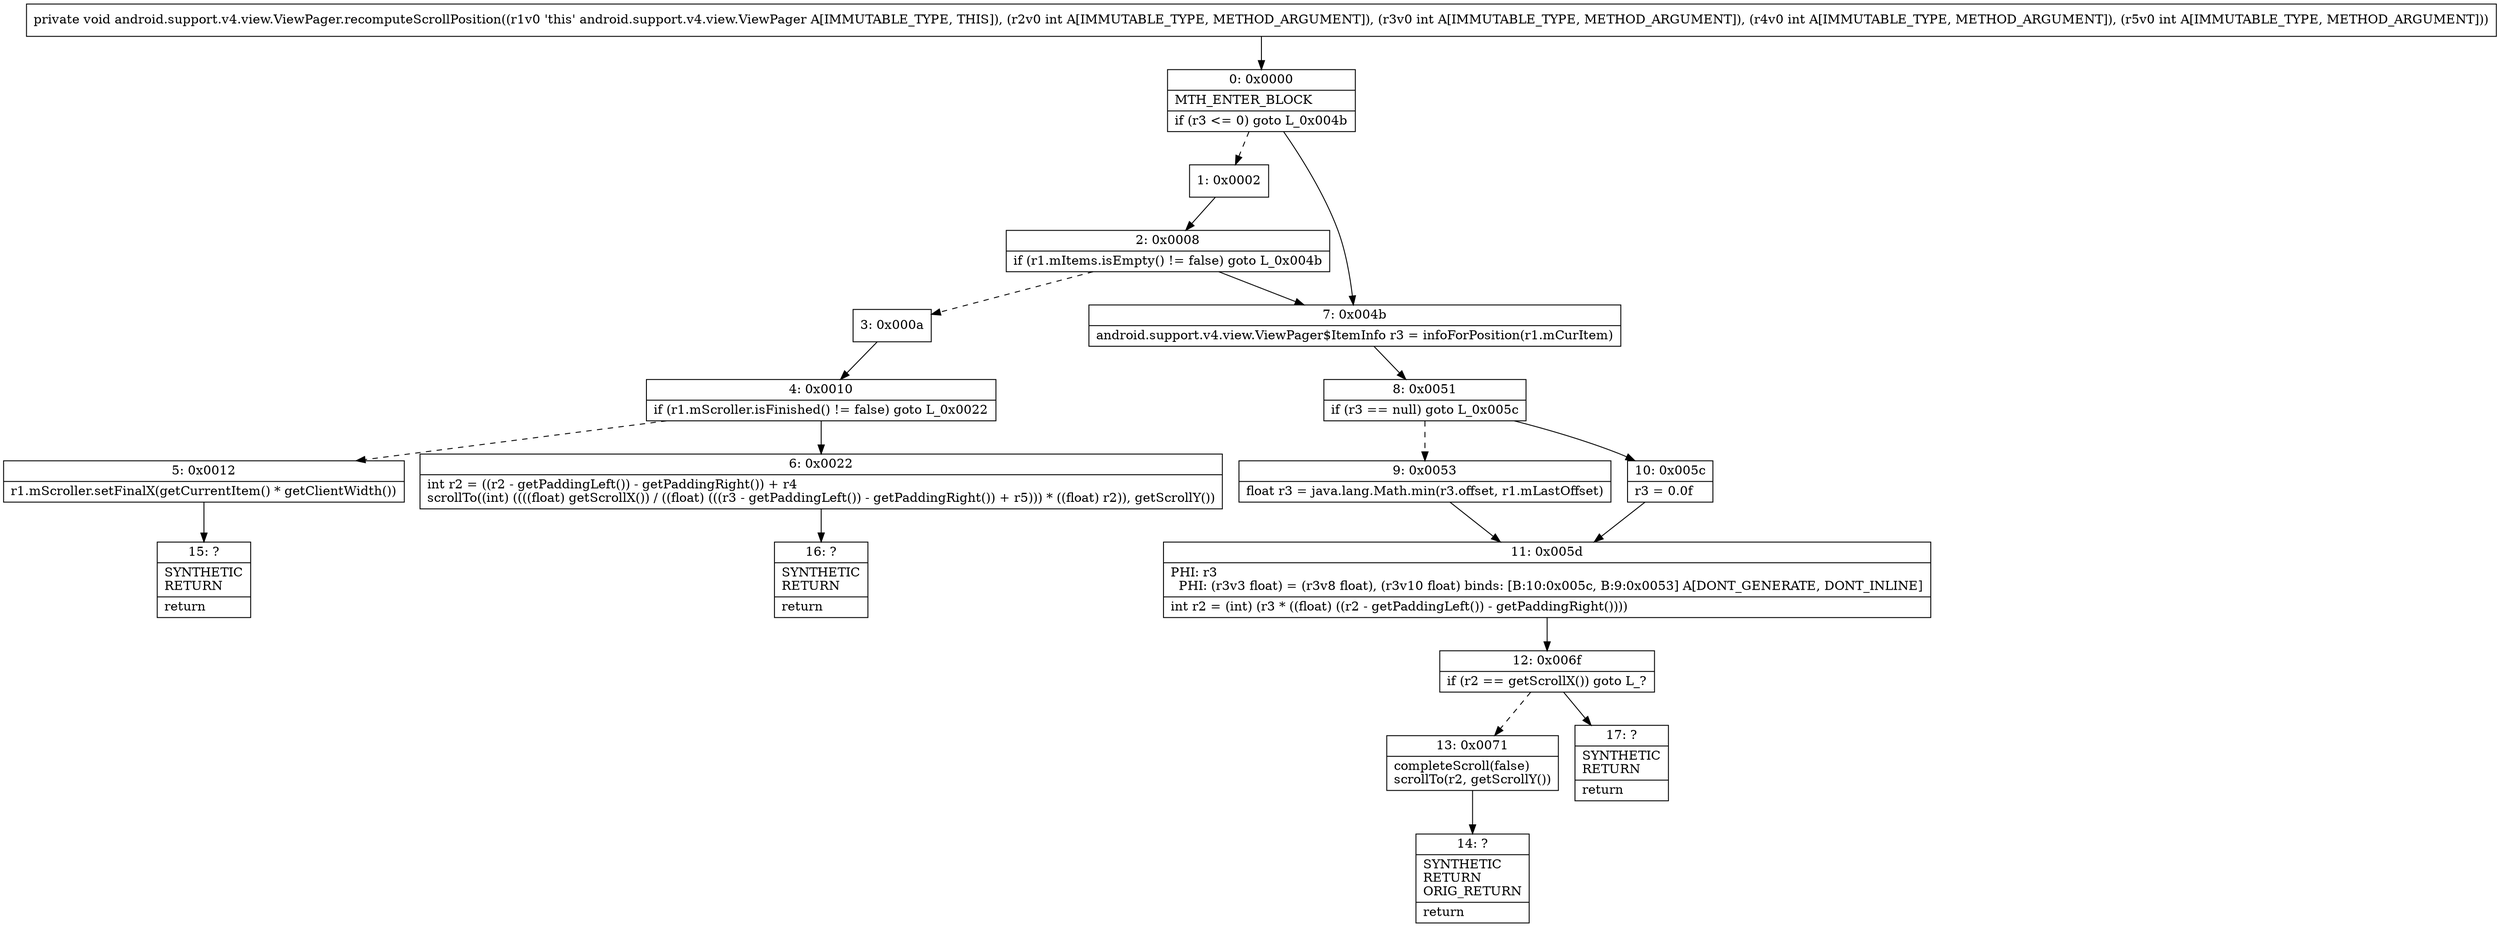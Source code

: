 digraph "CFG forandroid.support.v4.view.ViewPager.recomputeScrollPosition(IIII)V" {
Node_0 [shape=record,label="{0\:\ 0x0000|MTH_ENTER_BLOCK\l|if (r3 \<= 0) goto L_0x004b\l}"];
Node_1 [shape=record,label="{1\:\ 0x0002}"];
Node_2 [shape=record,label="{2\:\ 0x0008|if (r1.mItems.isEmpty() != false) goto L_0x004b\l}"];
Node_3 [shape=record,label="{3\:\ 0x000a}"];
Node_4 [shape=record,label="{4\:\ 0x0010|if (r1.mScroller.isFinished() != false) goto L_0x0022\l}"];
Node_5 [shape=record,label="{5\:\ 0x0012|r1.mScroller.setFinalX(getCurrentItem() * getClientWidth())\l}"];
Node_6 [shape=record,label="{6\:\ 0x0022|int r2 = ((r2 \- getPaddingLeft()) \- getPaddingRight()) + r4\lscrollTo((int) ((((float) getScrollX()) \/ ((float) (((r3 \- getPaddingLeft()) \- getPaddingRight()) + r5))) * ((float) r2)), getScrollY())\l}"];
Node_7 [shape=record,label="{7\:\ 0x004b|android.support.v4.view.ViewPager$ItemInfo r3 = infoForPosition(r1.mCurItem)\l}"];
Node_8 [shape=record,label="{8\:\ 0x0051|if (r3 == null) goto L_0x005c\l}"];
Node_9 [shape=record,label="{9\:\ 0x0053|float r3 = java.lang.Math.min(r3.offset, r1.mLastOffset)\l}"];
Node_10 [shape=record,label="{10\:\ 0x005c|r3 = 0.0f\l}"];
Node_11 [shape=record,label="{11\:\ 0x005d|PHI: r3 \l  PHI: (r3v3 float) = (r3v8 float), (r3v10 float) binds: [B:10:0x005c, B:9:0x0053] A[DONT_GENERATE, DONT_INLINE]\l|int r2 = (int) (r3 * ((float) ((r2 \- getPaddingLeft()) \- getPaddingRight())))\l}"];
Node_12 [shape=record,label="{12\:\ 0x006f|if (r2 == getScrollX()) goto L_?\l}"];
Node_13 [shape=record,label="{13\:\ 0x0071|completeScroll(false)\lscrollTo(r2, getScrollY())\l}"];
Node_14 [shape=record,label="{14\:\ ?|SYNTHETIC\lRETURN\lORIG_RETURN\l|return\l}"];
Node_15 [shape=record,label="{15\:\ ?|SYNTHETIC\lRETURN\l|return\l}"];
Node_16 [shape=record,label="{16\:\ ?|SYNTHETIC\lRETURN\l|return\l}"];
Node_17 [shape=record,label="{17\:\ ?|SYNTHETIC\lRETURN\l|return\l}"];
MethodNode[shape=record,label="{private void android.support.v4.view.ViewPager.recomputeScrollPosition((r1v0 'this' android.support.v4.view.ViewPager A[IMMUTABLE_TYPE, THIS]), (r2v0 int A[IMMUTABLE_TYPE, METHOD_ARGUMENT]), (r3v0 int A[IMMUTABLE_TYPE, METHOD_ARGUMENT]), (r4v0 int A[IMMUTABLE_TYPE, METHOD_ARGUMENT]), (r5v0 int A[IMMUTABLE_TYPE, METHOD_ARGUMENT])) }"];
MethodNode -> Node_0;
Node_0 -> Node_1[style=dashed];
Node_0 -> Node_7;
Node_1 -> Node_2;
Node_2 -> Node_3[style=dashed];
Node_2 -> Node_7;
Node_3 -> Node_4;
Node_4 -> Node_5[style=dashed];
Node_4 -> Node_6;
Node_5 -> Node_15;
Node_6 -> Node_16;
Node_7 -> Node_8;
Node_8 -> Node_9[style=dashed];
Node_8 -> Node_10;
Node_9 -> Node_11;
Node_10 -> Node_11;
Node_11 -> Node_12;
Node_12 -> Node_13[style=dashed];
Node_12 -> Node_17;
Node_13 -> Node_14;
}

